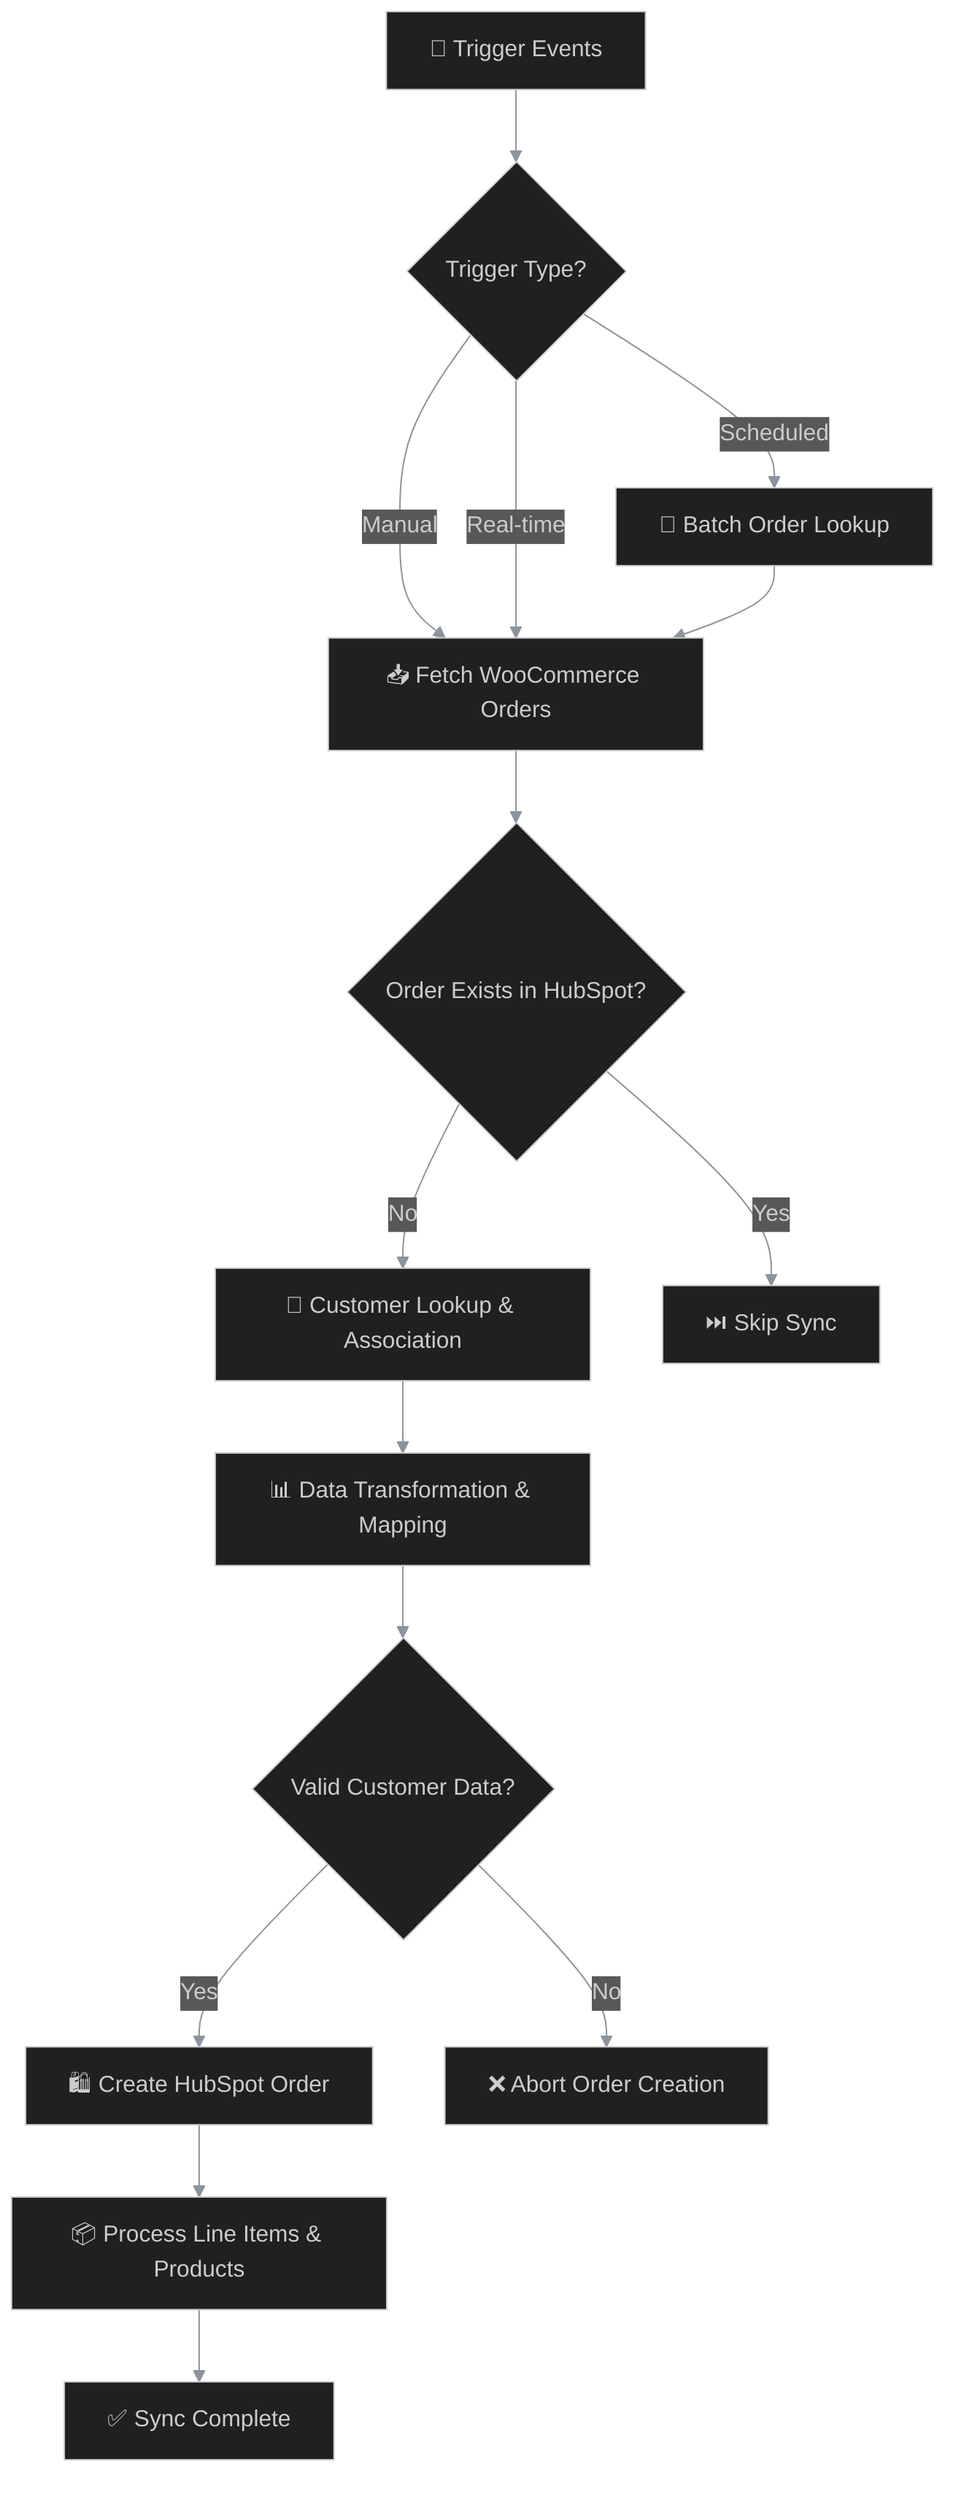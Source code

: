 %%{init: {'theme': 'dark', 'themeVariables': { 'primaryColor': '#0d1117', 'primaryTextColor': '#ffffff', 'primaryBorderColor': '#30363d', 'lineColor': '#8b949e', 'tertiaryColor': '#161b22'}}}%%
flowchart TD
    A[🔄 Trigger Events] --> B{Trigger Type?}
    B -->|Manual| C[📥 Fetch WooCommerce Orders]
    B -->|Real-time| C
    B -->|Scheduled| D[🔄 Batch Order Lookup]
    D --> C
    C --> E{Order Exists in HubSpot?}
    E -->|No| F[👤 Customer Lookup & Association]
    E -->|Yes| G[⏭️ Skip Sync]
    F --> H[📊 Data Transformation & Mapping]
    H --> I{Valid Customer Data?}
    I -->|Yes| J[🛍️ Create HubSpot Order]
    I -->|No| K[❌ Abort Order Creation]
    J --> L[📦 Process Line Items & Products]
    L --> M[✅ Sync Complete]